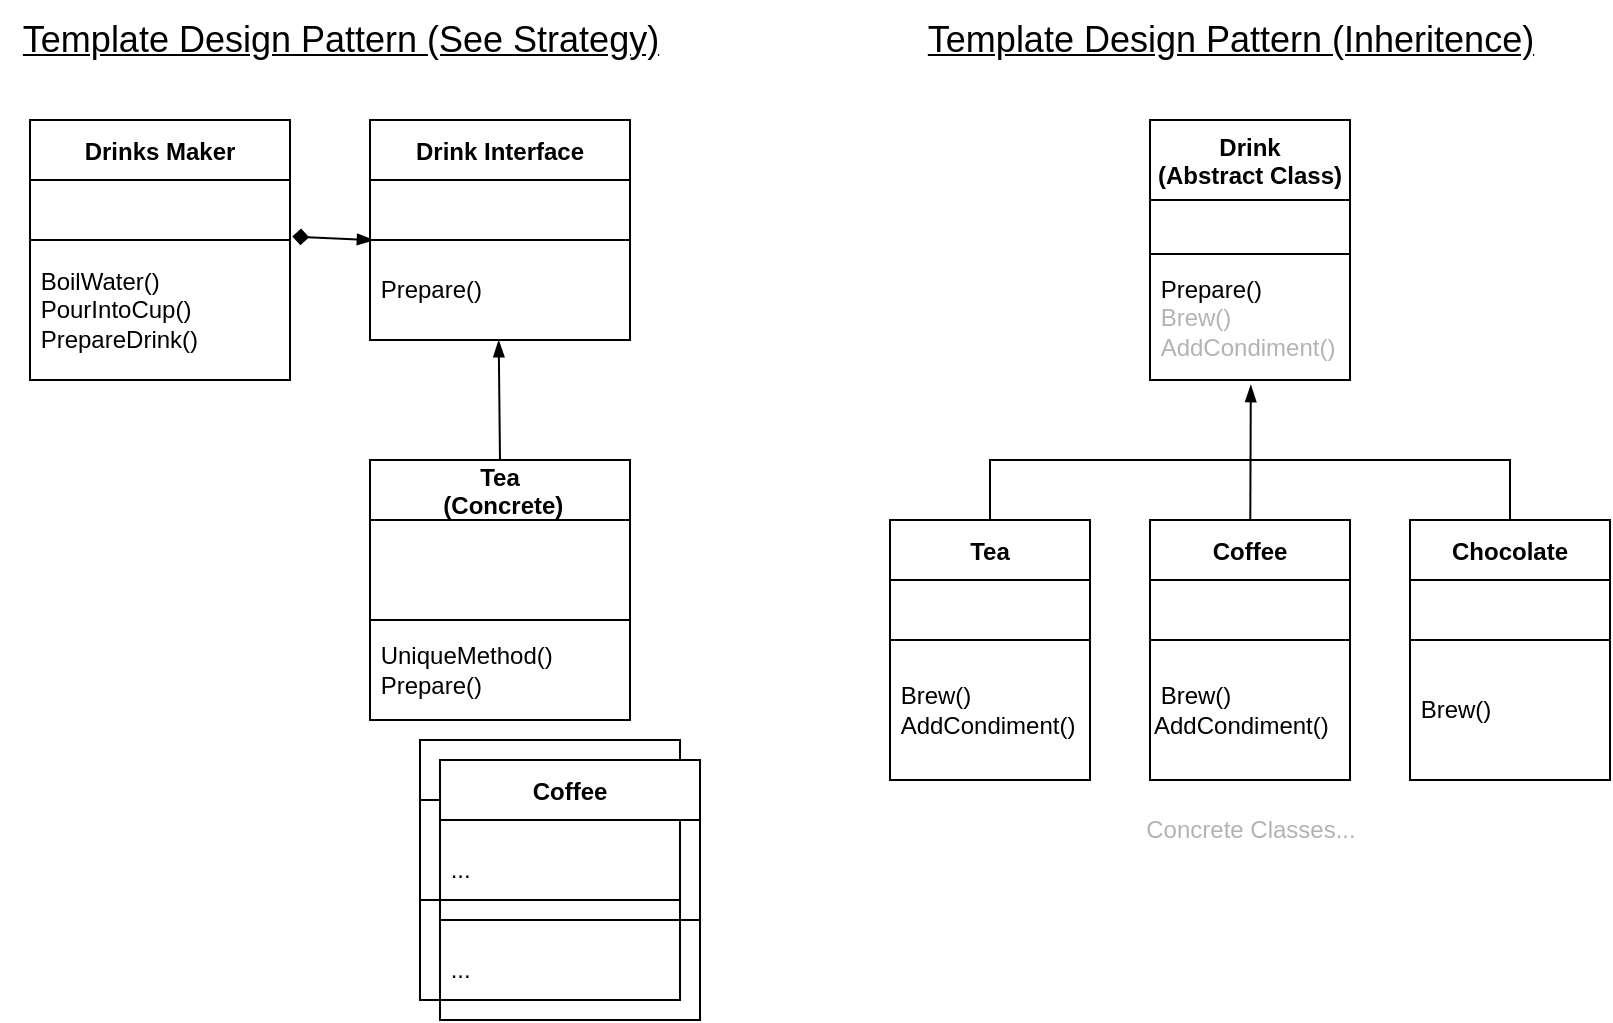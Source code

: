 <mxfile>
    <diagram id="VTEosjlzRLx6wqK2t9w5" name="Page-1">
        <mxGraphModel dx="891" dy="455" grid="1" gridSize="10" guides="1" tooltips="1" connect="1" arrows="1" fold="1" page="1" pageScale="1" pageWidth="850" pageHeight="1100" math="0" shadow="0">
            <root>
                <mxCell id="0"/>
                <mxCell id="1" parent="0"/>
                <mxCell id="2" value="Drinks Maker" style="shape=table;startSize=30;container=1;collapsible=0;childLayout=tableLayout;fontStyle=1;align=center;" vertex="1" parent="1">
                    <mxGeometry x="40" y="80" width="130" height="130" as="geometry"/>
                </mxCell>
                <mxCell id="3" value="" style="shape=tableRow;horizontal=0;startSize=0;swimlaneHead=0;swimlaneBody=0;top=0;left=0;bottom=0;right=0;collapsible=0;dropTarget=0;fillColor=none;points=[[0,0.5],[1,0.5]];portConstraint=eastwest;" vertex="1" parent="2">
                    <mxGeometry y="30" width="130" height="30" as="geometry"/>
                </mxCell>
                <mxCell id="4" value="" style="shape=partialRectangle;html=1;whiteSpace=wrap;connectable=0;fillColor=none;top=0;left=0;bottom=0;right=0;overflow=hidden;align=left;" vertex="1" parent="3">
                    <mxGeometry width="130" height="30" as="geometry">
                        <mxRectangle width="130" height="30" as="alternateBounds"/>
                    </mxGeometry>
                </mxCell>
                <mxCell id="5" value="" style="shape=tableRow;horizontal=0;startSize=0;swimlaneHead=0;swimlaneBody=0;top=0;left=0;bottom=0;right=0;collapsible=0;dropTarget=0;fillColor=none;points=[[0,0.5],[1,0.5]];portConstraint=eastwest;" vertex="1" parent="2">
                    <mxGeometry y="60" width="130" height="70" as="geometry"/>
                </mxCell>
                <mxCell id="6" value="&lt;div style=&quot;&quot;&gt;&amp;nbsp;BoilWater()&lt;/div&gt;&lt;div style=&quot;&quot;&gt;&amp;nbsp;PourIntoCup()&lt;/div&gt;&lt;div style=&quot;&quot;&gt;&amp;nbsp;PrepareDrink()&lt;/div&gt;" style="shape=partialRectangle;html=1;whiteSpace=wrap;connectable=0;fillColor=none;top=0;left=0;bottom=0;right=0;overflow=hidden;align=left;" vertex="1" parent="5">
                    <mxGeometry width="130" height="70" as="geometry">
                        <mxRectangle width="130" height="70" as="alternateBounds"/>
                    </mxGeometry>
                </mxCell>
                <mxCell id="7" value="Drink Interface" style="shape=table;startSize=30;container=1;collapsible=0;childLayout=tableLayout;fontStyle=1;align=center;" vertex="1" parent="1">
                    <mxGeometry x="210" y="80" width="130" height="110" as="geometry"/>
                </mxCell>
                <mxCell id="8" value="" style="shape=tableRow;horizontal=0;startSize=0;swimlaneHead=0;swimlaneBody=0;top=0;left=0;bottom=0;right=0;collapsible=0;dropTarget=0;fillColor=none;points=[[0,0.5],[1,0.5]];portConstraint=eastwest;" vertex="1" parent="7">
                    <mxGeometry y="30" width="130" height="30" as="geometry"/>
                </mxCell>
                <mxCell id="9" value="" style="shape=partialRectangle;html=1;whiteSpace=wrap;connectable=0;fillColor=none;top=0;left=0;bottom=0;right=0;overflow=hidden;align=left;" vertex="1" parent="8">
                    <mxGeometry width="130" height="30" as="geometry">
                        <mxRectangle width="130" height="30" as="alternateBounds"/>
                    </mxGeometry>
                </mxCell>
                <mxCell id="10" value="" style="shape=tableRow;horizontal=0;startSize=0;swimlaneHead=0;swimlaneBody=0;top=0;left=0;bottom=0;right=0;collapsible=0;dropTarget=0;fillColor=none;points=[[0,0.5],[1,0.5]];portConstraint=eastwest;" vertex="1" parent="7">
                    <mxGeometry y="60" width="130" height="50" as="geometry"/>
                </mxCell>
                <mxCell id="11" value="&lt;div style=&quot;&quot;&gt;&amp;nbsp;Prepare()&lt;/div&gt;" style="shape=partialRectangle;html=1;whiteSpace=wrap;connectable=0;fillColor=none;top=0;left=0;bottom=0;right=0;overflow=hidden;align=left;" vertex="1" parent="10">
                    <mxGeometry width="130" height="50" as="geometry">
                        <mxRectangle width="130" height="50" as="alternateBounds"/>
                    </mxGeometry>
                </mxCell>
                <mxCell id="12" value="" style="endArrow=blockThin;html=1;exitX=1.009;exitY=-0.025;exitDx=0;exitDy=0;endFill=1;entryX=0.015;entryY=1.003;entryDx=0;entryDy=0;startArrow=diamond;startFill=1;exitPerimeter=0;entryPerimeter=0;" edge="1" parent="1" source="5" target="8">
                    <mxGeometry width="50" height="50" relative="1" as="geometry">
                        <mxPoint x="310" y="330" as="sourcePoint"/>
                        <mxPoint x="300" y="145" as="targetPoint"/>
                    </mxGeometry>
                </mxCell>
                <mxCell id="13" value="" style="endArrow=blockThin;startArrow=none;html=1;exitX=0.5;exitY=0;exitDx=0;exitDy=0;entryX=0.495;entryY=1.003;entryDx=0;entryDy=0;entryPerimeter=0;startFill=0;endFill=1;" edge="1" parent="1" source="24" target="10">
                    <mxGeometry width="50" height="50" relative="1" as="geometry">
                        <mxPoint x="165" y="250" as="sourcePoint"/>
                        <mxPoint x="215" y="200" as="targetPoint"/>
                    </mxGeometry>
                </mxCell>
                <mxCell id="14" value="" style="shape=table;startSize=30;container=1;collapsible=0;childLayout=tableLayout;fontStyle=1;align=center;swimlaneLine=1;movable=1;resizable=1;rotatable=1;deletable=1;editable=1;connectable=1;" vertex="1" parent="1">
                    <mxGeometry x="235" y="390" width="130" height="130" as="geometry"/>
                </mxCell>
                <mxCell id="15" value="" style="shape=tableRow;horizontal=0;startSize=0;swimlaneHead=0;swimlaneBody=0;top=0;left=0;bottom=0;right=0;collapsible=0;dropTarget=0;fillColor=none;points=[[0,0.5],[1,0.5]];portConstraint=eastwest;swimlaneLine=1;movable=1;resizable=1;rotatable=1;deletable=1;editable=1;connectable=1;" vertex="1" parent="14">
                    <mxGeometry y="30" width="130" height="50" as="geometry"/>
                </mxCell>
                <mxCell id="16" value="" style="shape=partialRectangle;html=1;whiteSpace=wrap;connectable=1;fillColor=none;top=0;left=0;bottom=0;right=0;overflow=hidden;align=left;swimlaneLine=1;movable=1;resizable=1;rotatable=1;deletable=1;editable=1;" vertex="1" parent="15">
                    <mxGeometry width="130" height="50" as="geometry">
                        <mxRectangle width="130" height="50" as="alternateBounds"/>
                    </mxGeometry>
                </mxCell>
                <mxCell id="17" value="" style="shape=tableRow;horizontal=0;startSize=0;swimlaneHead=0;swimlaneBody=0;top=0;left=0;bottom=0;right=0;collapsible=0;dropTarget=0;fillColor=none;points=[[0,0.5],[1,0.5]];portConstraint=eastwest;swimlaneLine=1;movable=1;resizable=1;rotatable=1;deletable=1;editable=1;connectable=1;" vertex="1" parent="14">
                    <mxGeometry y="80" width="130" height="50" as="geometry"/>
                </mxCell>
                <mxCell id="18" value="&lt;div style=&quot;&quot;&gt;&lt;br&gt;&lt;/div&gt;" style="shape=partialRectangle;html=1;whiteSpace=wrap;connectable=1;fillColor=none;top=0;left=0;bottom=0;right=0;overflow=hidden;align=left;swimlaneLine=1;movable=1;resizable=1;rotatable=1;deletable=1;editable=1;" vertex="1" parent="17">
                    <mxGeometry width="130" height="50" as="geometry">
                        <mxRectangle width="130" height="50" as="alternateBounds"/>
                    </mxGeometry>
                </mxCell>
                <mxCell id="19" value="Coffee" style="shape=table;startSize=30;container=1;collapsible=0;childLayout=tableLayout;fontStyle=1;align=center;swimlaneLine=1;movable=1;resizable=1;rotatable=1;deletable=1;editable=1;connectable=1;" vertex="1" parent="1">
                    <mxGeometry x="245" y="400" width="130" height="130" as="geometry"/>
                </mxCell>
                <mxCell id="20" value="" style="shape=tableRow;horizontal=0;startSize=0;swimlaneHead=0;swimlaneBody=0;top=0;left=0;bottom=0;right=0;collapsible=0;dropTarget=0;fillColor=none;points=[[0,0.5],[1,0.5]];portConstraint=eastwest;swimlaneLine=1;movable=1;resizable=1;rotatable=1;deletable=1;editable=1;connectable=1;" vertex="1" parent="19">
                    <mxGeometry y="30" width="130" height="50" as="geometry"/>
                </mxCell>
                <mxCell id="21" value="&amp;nbsp;..." style="shape=partialRectangle;html=1;whiteSpace=wrap;connectable=1;fillColor=none;top=0;left=0;bottom=0;right=0;overflow=hidden;align=left;swimlaneLine=1;movable=1;resizable=1;rotatable=1;deletable=1;editable=1;" vertex="1" parent="20">
                    <mxGeometry width="130" height="50" as="geometry">
                        <mxRectangle width="130" height="50" as="alternateBounds"/>
                    </mxGeometry>
                </mxCell>
                <mxCell id="22" value="" style="shape=tableRow;horizontal=0;startSize=0;swimlaneHead=0;swimlaneBody=0;top=0;left=0;bottom=0;right=0;collapsible=0;dropTarget=0;fillColor=none;points=[[0,0.5],[1,0.5]];portConstraint=eastwest;swimlaneLine=1;movable=1;resizable=1;rotatable=1;deletable=1;editable=1;connectable=1;" vertex="1" parent="19">
                    <mxGeometry y="80" width="130" height="50" as="geometry"/>
                </mxCell>
                <mxCell id="23" value="&lt;div style=&quot;&quot;&gt;&amp;nbsp;...&lt;/div&gt;" style="shape=partialRectangle;html=1;whiteSpace=wrap;connectable=1;fillColor=none;top=0;left=0;bottom=0;right=0;overflow=hidden;align=left;swimlaneLine=1;movable=1;resizable=1;rotatable=1;deletable=1;editable=1;" vertex="1" parent="22">
                    <mxGeometry width="130" height="50" as="geometry">
                        <mxRectangle width="130" height="50" as="alternateBounds"/>
                    </mxGeometry>
                </mxCell>
                <mxCell id="24" value="Tea&#10; (Concrete)" style="shape=table;startSize=30;container=1;collapsible=0;childLayout=tableLayout;fontStyle=1;align=center;" vertex="1" parent="1">
                    <mxGeometry x="210" y="250" width="130" height="130" as="geometry"/>
                </mxCell>
                <mxCell id="25" value="" style="shape=tableRow;horizontal=0;startSize=0;swimlaneHead=0;swimlaneBody=0;top=0;left=0;bottom=0;right=0;collapsible=0;dropTarget=0;fillColor=none;points=[[0,0.5],[1,0.5]];portConstraint=eastwest;" vertex="1" parent="24">
                    <mxGeometry y="30" width="130" height="50" as="geometry"/>
                </mxCell>
                <mxCell id="26" value="" style="shape=partialRectangle;html=1;whiteSpace=wrap;connectable=0;fillColor=none;top=0;left=0;bottom=0;right=0;overflow=hidden;align=left;" vertex="1" parent="25">
                    <mxGeometry width="130" height="50" as="geometry">
                        <mxRectangle width="130" height="50" as="alternateBounds"/>
                    </mxGeometry>
                </mxCell>
                <mxCell id="27" value="" style="shape=tableRow;horizontal=0;startSize=0;swimlaneHead=0;swimlaneBody=0;top=0;left=0;bottom=0;right=0;collapsible=0;dropTarget=0;fillColor=none;points=[[0,0.5],[1,0.5]];portConstraint=eastwest;" vertex="1" parent="24">
                    <mxGeometry y="80" width="130" height="50" as="geometry"/>
                </mxCell>
                <mxCell id="28" value="&lt;div style=&quot;&quot;&gt;&amp;nbsp;UniqueMethod()&lt;/div&gt;&lt;div style=&quot;&quot;&gt;&amp;nbsp;Prepare()&lt;/div&gt;" style="shape=partialRectangle;html=1;whiteSpace=wrap;connectable=0;fillColor=none;top=0;left=0;bottom=0;right=0;overflow=hidden;align=left;" vertex="1" parent="27">
                    <mxGeometry width="130" height="50" as="geometry">
                        <mxRectangle width="130" height="50" as="alternateBounds"/>
                    </mxGeometry>
                </mxCell>
                <mxCell id="29" value="&lt;font style=&quot;font-size: 18px;&quot;&gt;&lt;u&gt;Template Design Pattern (See Strategy)&lt;/u&gt;&lt;/font&gt;" style="text;html=1;align=center;verticalAlign=middle;resizable=0;points=[];autosize=1;strokeColor=none;fillColor=none;" vertex="1" parent="1">
                    <mxGeometry x="25" y="20" width="340" height="40" as="geometry"/>
                </mxCell>
                <mxCell id="30" value="&lt;font style=&quot;font-size: 18px;&quot;&gt;&lt;u&gt;Template Design Pattern (Inheritence)&lt;/u&gt;&lt;/font&gt;" style="text;html=1;align=center;verticalAlign=middle;resizable=0;points=[];autosize=1;strokeColor=none;fillColor=none;" vertex="1" parent="1">
                    <mxGeometry x="475" y="20" width="330" height="40" as="geometry"/>
                </mxCell>
                <mxCell id="31" value="Drink&#10;(Abstract Class)" style="shape=table;startSize=40;container=1;collapsible=0;childLayout=tableLayout;fontStyle=1;align=center;" vertex="1" parent="1">
                    <mxGeometry x="600" y="80" width="100" height="130" as="geometry"/>
                </mxCell>
                <mxCell id="32" value="" style="shape=tableRow;horizontal=0;startSize=0;swimlaneHead=0;swimlaneBody=0;top=0;left=0;bottom=0;right=0;collapsible=0;dropTarget=0;fillColor=none;points=[[0,0.5],[1,0.5]];portConstraint=eastwest;" vertex="1" parent="31">
                    <mxGeometry y="40" width="100" height="27" as="geometry"/>
                </mxCell>
                <mxCell id="33" value="" style="shape=partialRectangle;html=1;whiteSpace=wrap;connectable=0;fillColor=none;top=0;left=0;bottom=0;right=0;overflow=hidden;align=left;" vertex="1" parent="32">
                    <mxGeometry width="100" height="27" as="geometry">
                        <mxRectangle width="100" height="27" as="alternateBounds"/>
                    </mxGeometry>
                </mxCell>
                <mxCell id="34" value="" style="shape=tableRow;horizontal=0;startSize=0;swimlaneHead=0;swimlaneBody=0;top=0;left=0;bottom=0;right=0;collapsible=0;dropTarget=0;fillColor=none;points=[[0,0.5],[1,0.5]];portConstraint=eastwest;" vertex="1" parent="31">
                    <mxGeometry y="67" width="100" height="63" as="geometry"/>
                </mxCell>
                <mxCell id="35" value="&lt;div style=&quot;&quot;&gt;&lt;span style=&quot;background-color: initial;&quot;&gt;&amp;nbsp;Prepare()&lt;/span&gt;&lt;br&gt;&lt;/div&gt;&lt;div style=&quot;&quot;&gt;&lt;span style=&quot;background-color: initial;&quot;&gt;&amp;nbsp;&lt;font color=&quot;#b3b3b3&quot;&gt;Brew()&lt;/font&gt;&lt;/span&gt;&lt;/div&gt;&lt;div style=&quot;&quot;&gt;&lt;span style=&quot;background-color: initial;&quot;&gt;&lt;font color=&quot;#b3b3b3&quot;&gt;&amp;nbsp;AddCondiment()&lt;/font&gt;&lt;/span&gt;&lt;/div&gt;" style="shape=partialRectangle;html=1;whiteSpace=wrap;connectable=0;fillColor=none;top=0;left=0;bottom=0;right=0;overflow=hidden;align=left;" vertex="1" parent="34">
                    <mxGeometry width="100" height="63" as="geometry">
                        <mxRectangle width="100" height="63" as="alternateBounds"/>
                    </mxGeometry>
                </mxCell>
                <mxCell id="36" value="Chocolate" style="shape=table;startSize=30;container=1;collapsible=0;childLayout=tableLayout;fontStyle=1;align=center;" vertex="1" parent="1">
                    <mxGeometry x="730" y="280" width="100" height="130" as="geometry"/>
                </mxCell>
                <mxCell id="37" value="" style="shape=tableRow;horizontal=0;startSize=0;swimlaneHead=0;swimlaneBody=0;top=0;left=0;bottom=0;right=0;collapsible=0;dropTarget=0;fillColor=none;points=[[0,0.5],[1,0.5]];portConstraint=eastwest;" vertex="1" parent="36">
                    <mxGeometry y="30" width="100" height="30" as="geometry"/>
                </mxCell>
                <mxCell id="38" value="" style="shape=partialRectangle;html=1;whiteSpace=wrap;connectable=0;fillColor=none;top=0;left=0;bottom=0;right=0;overflow=hidden;align=left;" vertex="1" parent="37">
                    <mxGeometry width="100" height="30" as="geometry">
                        <mxRectangle width="100" height="30" as="alternateBounds"/>
                    </mxGeometry>
                </mxCell>
                <mxCell id="39" value="" style="shape=tableRow;horizontal=0;startSize=0;swimlaneHead=0;swimlaneBody=0;top=0;left=0;bottom=0;right=0;collapsible=0;dropTarget=0;fillColor=none;points=[[0,0.5],[1,0.5]];portConstraint=eastwest;" vertex="1" parent="36">
                    <mxGeometry y="60" width="100" height="70" as="geometry"/>
                </mxCell>
                <mxCell id="40" value="&lt;div style=&quot;&quot;&gt;&amp;nbsp;Brew()&lt;/div&gt;" style="shape=partialRectangle;html=1;whiteSpace=wrap;connectable=0;fillColor=none;top=0;left=0;bottom=0;right=0;overflow=hidden;align=left;" vertex="1" parent="39">
                    <mxGeometry width="100" height="70" as="geometry">
                        <mxRectangle width="100" height="70" as="alternateBounds"/>
                    </mxGeometry>
                </mxCell>
                <mxCell id="41" value="Coffee" style="shape=table;startSize=30;container=1;collapsible=0;childLayout=tableLayout;fontStyle=1;align=center;" vertex="1" parent="1">
                    <mxGeometry x="600" y="280" width="100" height="130" as="geometry"/>
                </mxCell>
                <mxCell id="42" value="" style="shape=tableRow;horizontal=0;startSize=0;swimlaneHead=0;swimlaneBody=0;top=0;left=0;bottom=0;right=0;collapsible=0;dropTarget=0;fillColor=none;points=[[0,0.5],[1,0.5]];portConstraint=eastwest;" vertex="1" parent="41">
                    <mxGeometry y="30" width="100" height="30" as="geometry"/>
                </mxCell>
                <mxCell id="43" value="" style="shape=partialRectangle;html=1;whiteSpace=wrap;connectable=0;fillColor=none;top=0;left=0;bottom=0;right=0;overflow=hidden;align=left;" vertex="1" parent="42">
                    <mxGeometry width="100" height="30" as="geometry">
                        <mxRectangle width="100" height="30" as="alternateBounds"/>
                    </mxGeometry>
                </mxCell>
                <mxCell id="44" value="" style="shape=tableRow;horizontal=0;startSize=0;swimlaneHead=0;swimlaneBody=0;top=0;left=0;bottom=0;right=0;collapsible=0;dropTarget=0;fillColor=none;points=[[0,0.5],[1,0.5]];portConstraint=eastwest;" vertex="1" parent="41">
                    <mxGeometry y="60" width="100" height="70" as="geometry"/>
                </mxCell>
                <mxCell id="45" value="&lt;div style=&quot;&quot;&gt;&amp;nbsp;Brew()&lt;/div&gt;&lt;div style=&quot;&quot;&gt;AddCondiment()&lt;/div&gt;" style="shape=partialRectangle;html=1;whiteSpace=wrap;connectable=0;fillColor=none;top=0;left=0;bottom=0;right=0;overflow=hidden;align=left;" vertex="1" parent="44">
                    <mxGeometry width="100" height="70" as="geometry">
                        <mxRectangle width="100" height="70" as="alternateBounds"/>
                    </mxGeometry>
                </mxCell>
                <mxCell id="46" value="Tea" style="shape=table;startSize=30;container=1;collapsible=0;childLayout=tableLayout;fontStyle=1;align=center;" vertex="1" parent="1">
                    <mxGeometry x="470" y="280" width="100" height="130" as="geometry"/>
                </mxCell>
                <mxCell id="47" value="" style="shape=tableRow;horizontal=0;startSize=0;swimlaneHead=0;swimlaneBody=0;top=0;left=0;bottom=0;right=0;collapsible=0;dropTarget=0;fillColor=none;points=[[0,0.5],[1,0.5]];portConstraint=eastwest;" vertex="1" parent="46">
                    <mxGeometry y="30" width="100" height="30" as="geometry"/>
                </mxCell>
                <mxCell id="48" value="" style="shape=partialRectangle;html=1;whiteSpace=wrap;connectable=0;fillColor=none;top=0;left=0;bottom=0;right=0;overflow=hidden;align=left;" vertex="1" parent="47">
                    <mxGeometry width="100" height="30" as="geometry">
                        <mxRectangle width="100" height="30" as="alternateBounds"/>
                    </mxGeometry>
                </mxCell>
                <mxCell id="49" value="" style="shape=tableRow;horizontal=0;startSize=0;swimlaneHead=0;swimlaneBody=0;top=0;left=0;bottom=0;right=0;collapsible=0;dropTarget=0;fillColor=none;points=[[0,0.5],[1,0.5]];portConstraint=eastwest;" vertex="1" parent="46">
                    <mxGeometry y="60" width="100" height="70" as="geometry"/>
                </mxCell>
                <mxCell id="50" value="&lt;div style=&quot;&quot;&gt;&amp;nbsp;Brew()&lt;/div&gt;&lt;div style=&quot;&quot;&gt;&amp;nbsp;AddCondiment()&lt;/div&gt;" style="shape=partialRectangle;html=1;whiteSpace=wrap;connectable=0;fillColor=none;top=0;left=0;bottom=0;right=0;overflow=hidden;align=left;" vertex="1" parent="49">
                    <mxGeometry width="100" height="70" as="geometry">
                        <mxRectangle width="100" height="70" as="alternateBounds"/>
                    </mxGeometry>
                </mxCell>
                <mxCell id="51" value="" style="endArrow=blockThin;startArrow=none;html=1;exitX=0.5;exitY=0;exitDx=0;exitDy=0;entryX=0.504;entryY=1.041;entryDx=0;entryDy=0;entryPerimeter=0;startFill=0;endFill=1;" edge="1" parent="1" target="34">
                    <mxGeometry width="50" height="50" relative="1" as="geometry">
                        <mxPoint x="650.15" y="280" as="sourcePoint"/>
                        <mxPoint x="649.5" y="220.15" as="targetPoint"/>
                    </mxGeometry>
                </mxCell>
                <mxCell id="52" value="" style="endArrow=none;html=1;rounded=0;edgeStyle=orthogonalEdgeStyle;" edge="1" parent="1">
                    <mxGeometry width="50" height="50" relative="1" as="geometry">
                        <mxPoint x="520" y="280" as="sourcePoint"/>
                        <mxPoint x="650" y="250" as="targetPoint"/>
                        <Array as="points">
                            <mxPoint x="520" y="280"/>
                            <mxPoint x="520" y="250"/>
                        </Array>
                    </mxGeometry>
                </mxCell>
                <mxCell id="53" value="" style="endArrow=none;html=1;exitX=0.5;exitY=0;exitDx=0;exitDy=0;rounded=0;edgeStyle=orthogonalEdgeStyle;" edge="1" parent="1" source="36">
                    <mxGeometry width="50" height="50" relative="1" as="geometry">
                        <mxPoint x="450" y="250" as="sourcePoint"/>
                        <mxPoint x="650" y="250" as="targetPoint"/>
                        <Array as="points">
                            <mxPoint x="780" y="250"/>
                        </Array>
                    </mxGeometry>
                </mxCell>
                <mxCell id="54" value="Concrete Classes..." style="text;html=1;align=center;verticalAlign=middle;resizable=0;points=[];autosize=1;strokeColor=none;fillColor=none;fontColor=#B3B3B3;" vertex="1" parent="1">
                    <mxGeometry x="585" y="420" width="130" height="30" as="geometry"/>
                </mxCell>
            </root>
        </mxGraphModel>
    </diagram>
</mxfile>